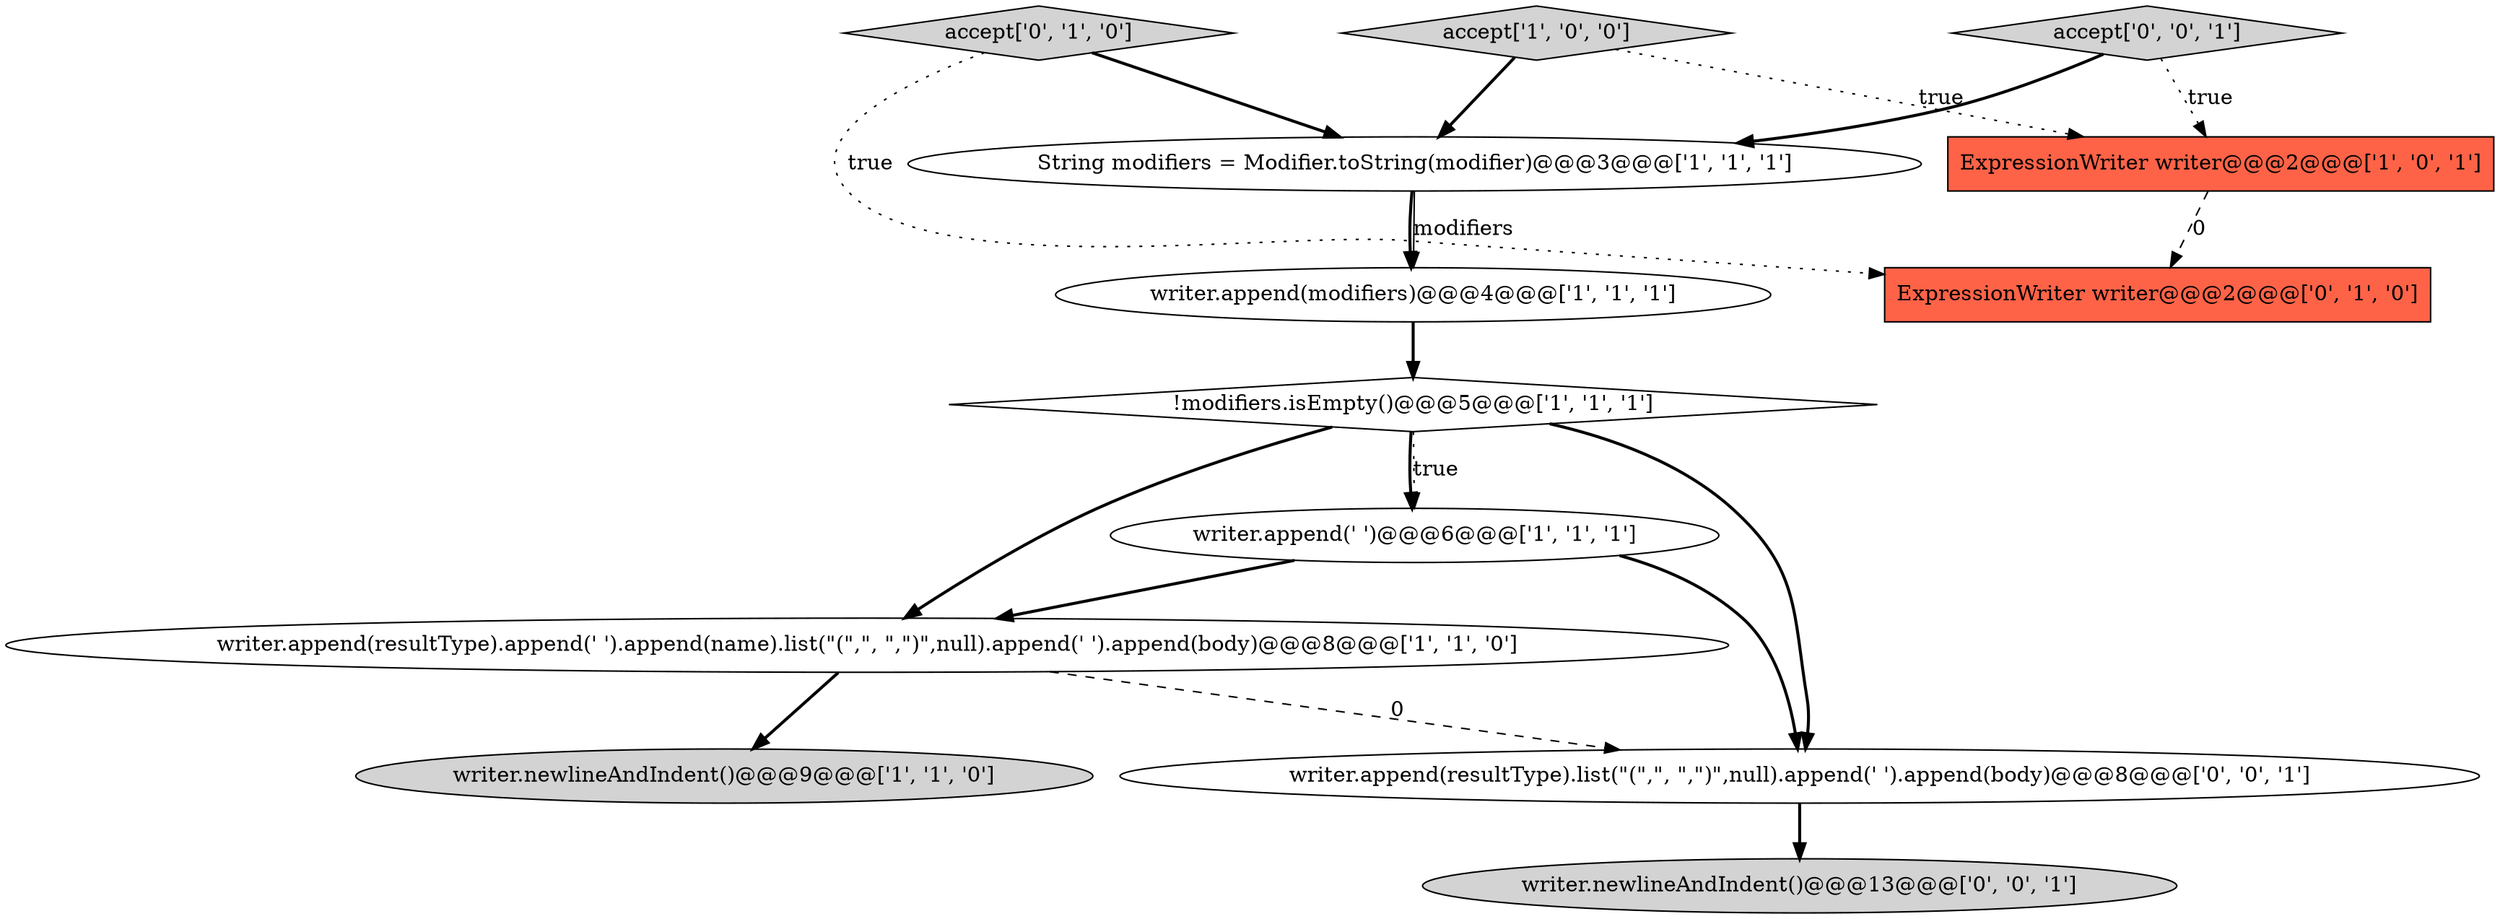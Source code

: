 digraph {
6 [style = filled, label = "writer.newlineAndIndent()@@@9@@@['1', '1', '0']", fillcolor = lightgray, shape = ellipse image = "AAA0AAABBB1BBB"];
10 [style = filled, label = "writer.newlineAndIndent()@@@13@@@['0', '0', '1']", fillcolor = lightgray, shape = ellipse image = "AAA0AAABBB3BBB"];
12 [style = filled, label = "accept['0', '0', '1']", fillcolor = lightgray, shape = diamond image = "AAA0AAABBB3BBB"];
4 [style = filled, label = "ExpressionWriter writer@@@2@@@['1', '0', '1']", fillcolor = tomato, shape = box image = "AAA0AAABBB1BBB"];
1 [style = filled, label = "writer.append(modifiers)@@@4@@@['1', '1', '1']", fillcolor = white, shape = ellipse image = "AAA0AAABBB1BBB"];
9 [style = filled, label = "accept['0', '1', '0']", fillcolor = lightgray, shape = diamond image = "AAA0AAABBB2BBB"];
0 [style = filled, label = "String modifiers = Modifier.toString(modifier)@@@3@@@['1', '1', '1']", fillcolor = white, shape = ellipse image = "AAA0AAABBB1BBB"];
3 [style = filled, label = "accept['1', '0', '0']", fillcolor = lightgray, shape = diamond image = "AAA0AAABBB1BBB"];
8 [style = filled, label = "ExpressionWriter writer@@@2@@@['0', '1', '0']", fillcolor = tomato, shape = box image = "AAA1AAABBB2BBB"];
5 [style = filled, label = "writer.append(' ')@@@6@@@['1', '1', '1']", fillcolor = white, shape = ellipse image = "AAA0AAABBB1BBB"];
2 [style = filled, label = "!modifiers.isEmpty()@@@5@@@['1', '1', '1']", fillcolor = white, shape = diamond image = "AAA0AAABBB1BBB"];
7 [style = filled, label = "writer.append(resultType).append(' ').append(name).list(\"(\",\", \",\")\",null).append(' ').append(body)@@@8@@@['1', '1', '0']", fillcolor = white, shape = ellipse image = "AAA0AAABBB1BBB"];
11 [style = filled, label = "writer.append(resultType).list(\"(\",\", \",\")\",null).append(' ').append(body)@@@8@@@['0', '0', '1']", fillcolor = white, shape = ellipse image = "AAA0AAABBB3BBB"];
7->11 [style = dashed, label="0"];
5->7 [style = bold, label=""];
0->1 [style = solid, label="modifiers"];
3->4 [style = dotted, label="true"];
1->2 [style = bold, label=""];
5->11 [style = bold, label=""];
12->4 [style = dotted, label="true"];
2->7 [style = bold, label=""];
4->8 [style = dashed, label="0"];
9->0 [style = bold, label=""];
2->5 [style = dotted, label="true"];
11->10 [style = bold, label=""];
12->0 [style = bold, label=""];
0->1 [style = bold, label=""];
2->11 [style = bold, label=""];
3->0 [style = bold, label=""];
7->6 [style = bold, label=""];
2->5 [style = bold, label=""];
9->8 [style = dotted, label="true"];
}

